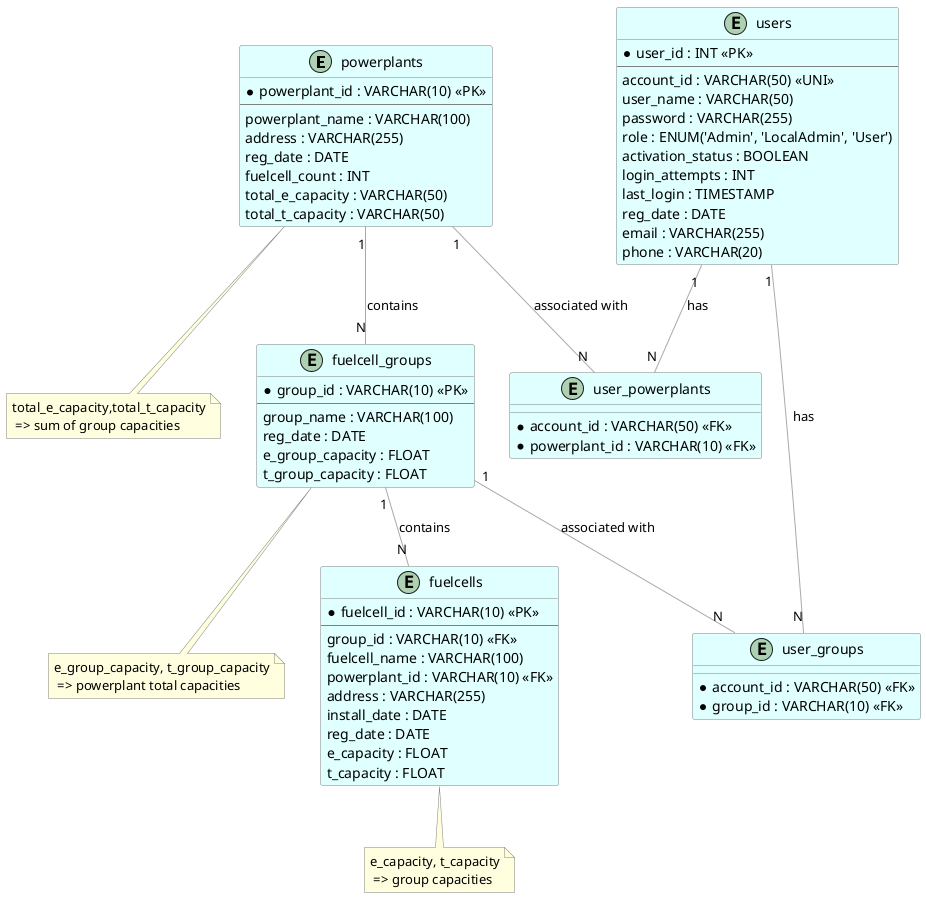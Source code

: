 @startuml
!define ENTITY_COLOR #E0FFFF
!define RELATIONSHIP_COLOR #A9A9A9

skinparam class {
    BackgroundColor ENTITY_COLOR
    ArrowColor RELATIONSHIP_COLOR
    BorderColor Gray
}

skinparam note {
    BackgroundColor LightYellow
    BorderColor Gray
}

' Top level
entity "powerplants" as P {
    * powerplant_id : VARCHAR(10) <<PK>>
    --
    powerplant_name : VARCHAR(100)
    address : VARCHAR(255)
    reg_date : DATE
    fuelcell_count : INT
    total_e_capacity : VARCHAR(50)
    total_t_capacity : VARCHAR(50)
}

' Middle level
entity "fuelcell_groups" as FG {
    * group_id : VARCHAR(10) <<PK>>
    --
    group_name : VARCHAR(100)
    reg_date : DATE
    e_group_capacity : FLOAT
    t_group_capacity : FLOAT
}

' Bottom level
entity "fuelcells" as F {
    * fuelcell_id : VARCHAR(10) <<PK>>
    --
    group_id : VARCHAR(10) <<FK>>
    fuelcell_name : VARCHAR(100)
    powerplant_id : VARCHAR(10) <<FK>>
    address : VARCHAR(255)
    install_date : DATE
    reg_date : DATE
    e_capacity : FLOAT
    t_capacity : FLOAT
}

' User related entities (grouped on the right)
entity "users" as U {
    * user_id : INT <<PK>>
    --
    account_id : VARCHAR(50) <<UNI>>
    user_name : VARCHAR(50)
    password : VARCHAR(255)
    role : ENUM('Admin', 'LocalAdmin', 'User')
    activation_status : BOOLEAN
    login_attempts : INT
    last_login : TIMESTAMP
    reg_date : DATE
    email : VARCHAR(255)
    phone : VARCHAR(20)
}

entity "user_groups" as UG {
    * account_id : VARCHAR(50) <<FK>>
    * group_id : VARCHAR(10) <<FK>>
}

entity "user_powerplants" as UP {
    * account_id : VARCHAR(50) <<FK>>
    * powerplant_id : VARCHAR(10) <<FK>>
}

' Relationships
P "1" -- "N" FG : contains
FG "1" -- "N" F : contains
U "1" -- "N" UG : has
U "1" -- "N" UP : has
FG "1" -- "N" UG : associated with
P "1" -- "N" UP : associated with

note bottom of F : e_capacity, t_capacity\n => group capacities
note bottom of FG : e_group_capacity, t_group_capacity\n => powerplant total capacities
note bottom of P : total_e_capacity,total_t_capacity\n => sum of group capacities

@enduml